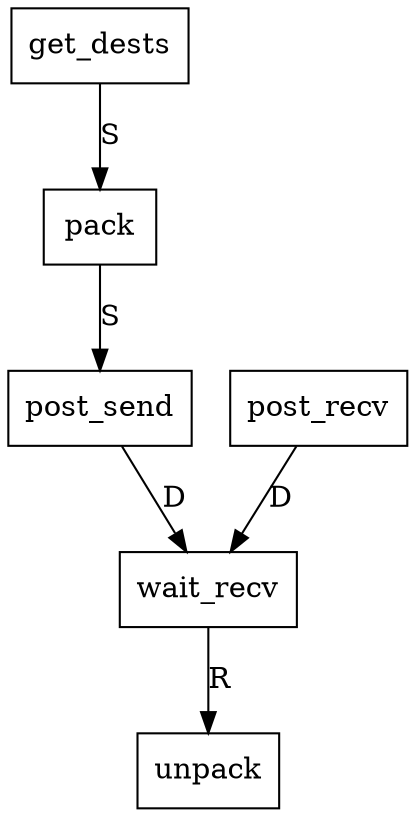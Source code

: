 digraph {
	{
		node [shape=box] 
		get_dests->pack->post_send [label="S"];
		post_send->wait_recv [label="D"];
		post_recv->wait_recv [label="D"];
		wait_recv->unpack [label="R"];
		
	}
}